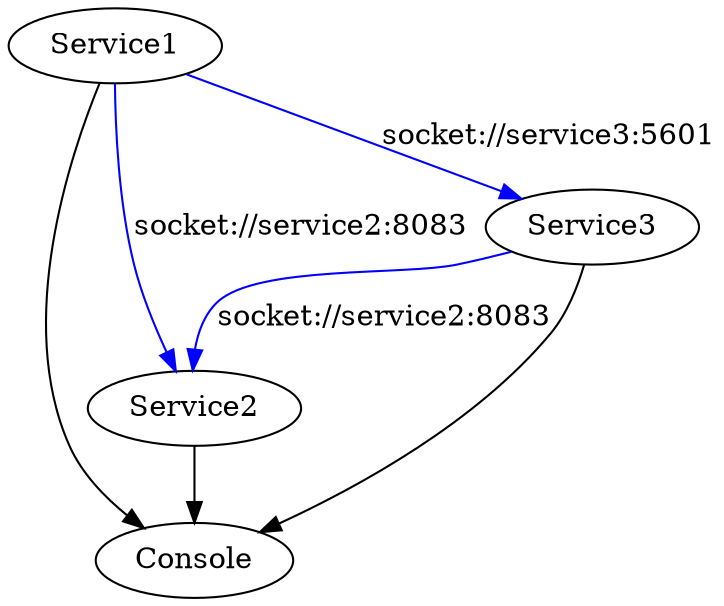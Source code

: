 digraph G {
	Service1 -> Console; 
	Service2 -> Console; 
	Service3 -> Console; 
	Service1 -> Service2[ label= "socket://service2:8083" color="blue"];
	Service1 -> Service3[ label= "socket://service3:5601" color="blue"];
	Service3 -> Service2[ label= "socket://service2:8083" color="blue"];
}
